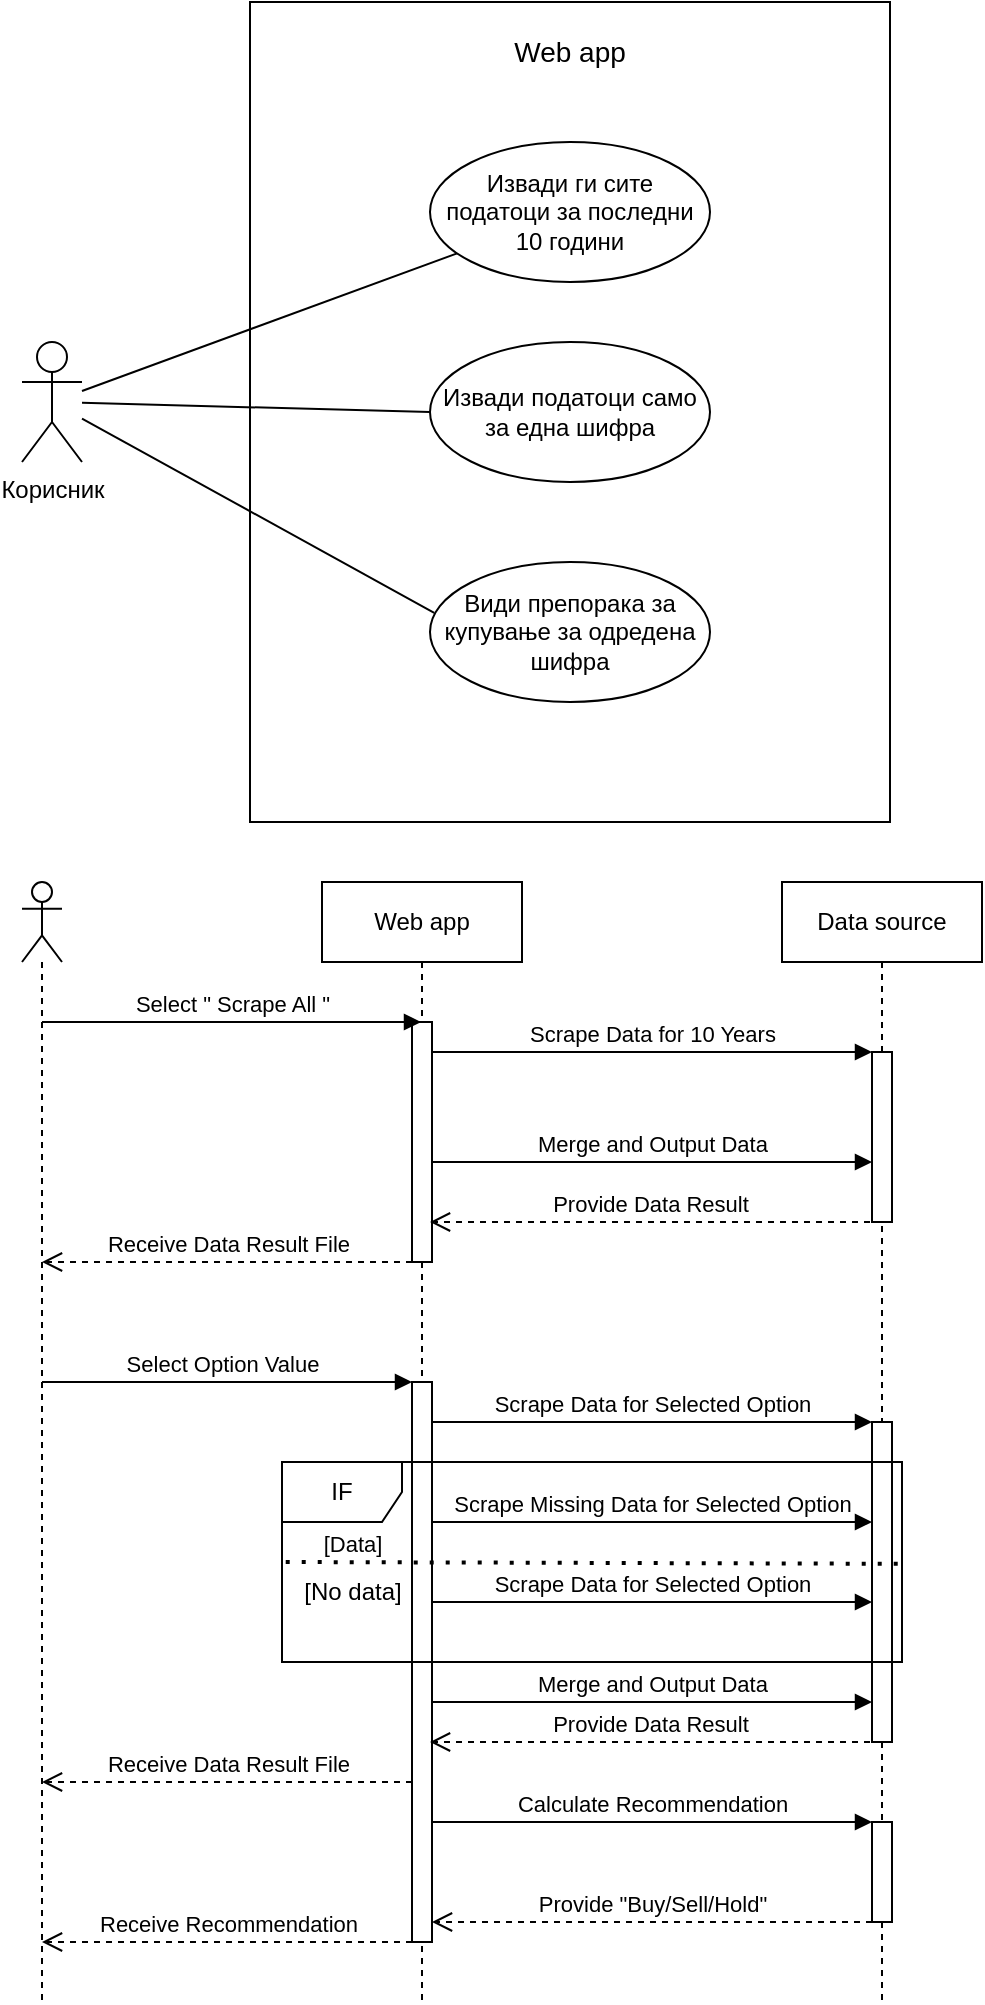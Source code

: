 <mxfile version="24.8.4">
  <diagram name="Page-1" id="351R5__L8oXT3Ko_EMz7">
    <mxGraphModel dx="2074" dy="1179" grid="1" gridSize="10" guides="1" tooltips="1" connect="1" arrows="1" fold="1" page="1" pageScale="1" pageWidth="827" pageHeight="1169" math="0" shadow="0">
      <root>
        <mxCell id="0" />
        <mxCell id="1" parent="0" />
        <mxCell id="sbUeCO4bcQ6q3r9ZoXH2-1" value="Корисник" style="shape=umlActor;verticalLabelPosition=bottom;verticalAlign=top;html=1;" vertex="1" parent="1">
          <mxGeometry x="140" y="230" width="30" height="60" as="geometry" />
        </mxCell>
        <mxCell id="sbUeCO4bcQ6q3r9ZoXH2-7" value="" style="rounded=0;whiteSpace=wrap;html=1;" vertex="1" parent="1">
          <mxGeometry x="254" y="60" width="320" height="410" as="geometry" />
        </mxCell>
        <mxCell id="sbUeCO4bcQ6q3r9ZoXH2-15" value="Извади ги сите податоци за последни 10 години" style="ellipse;whiteSpace=wrap;html=1;" vertex="1" parent="1">
          <mxGeometry x="344" y="130" width="140" height="70" as="geometry" />
        </mxCell>
        <mxCell id="sbUeCO4bcQ6q3r9ZoXH2-16" value="&lt;font style=&quot;font-size: 14px;&quot;&gt;Web app&lt;/font&gt;" style="text;html=1;align=center;verticalAlign=middle;whiteSpace=wrap;rounded=0;" vertex="1" parent="1">
          <mxGeometry x="384" y="70" width="60" height="30" as="geometry" />
        </mxCell>
        <mxCell id="sbUeCO4bcQ6q3r9ZoXH2-19" value="Извади податоци само за една шифра" style="ellipse;whiteSpace=wrap;html=1;" vertex="1" parent="1">
          <mxGeometry x="344" y="230" width="140" height="70" as="geometry" />
        </mxCell>
        <mxCell id="sbUeCO4bcQ6q3r9ZoXH2-20" value="Види препорака за купување за одредена шифра" style="ellipse;whiteSpace=wrap;html=1;" vertex="1" parent="1">
          <mxGeometry x="344" y="340" width="140" height="70" as="geometry" />
        </mxCell>
        <mxCell id="sbUeCO4bcQ6q3r9ZoXH2-21" value="" style="endArrow=none;html=1;rounded=0;" edge="1" parent="1" source="sbUeCO4bcQ6q3r9ZoXH2-1" target="sbUeCO4bcQ6q3r9ZoXH2-15">
          <mxGeometry width="50" height="50" relative="1" as="geometry">
            <mxPoint x="170" y="280" as="sourcePoint" />
            <mxPoint x="230.711" y="190" as="targetPoint" />
          </mxGeometry>
        </mxCell>
        <mxCell id="sbUeCO4bcQ6q3r9ZoXH2-22" value="" style="endArrow=none;html=1;rounded=0;entryX=0;entryY=0.5;entryDx=0;entryDy=0;" edge="1" parent="1" source="sbUeCO4bcQ6q3r9ZoXH2-1" target="sbUeCO4bcQ6q3r9ZoXH2-19">
          <mxGeometry width="50" height="50" relative="1" as="geometry">
            <mxPoint x="160" y="190" as="sourcePoint" />
            <mxPoint x="355" y="181" as="targetPoint" />
          </mxGeometry>
        </mxCell>
        <mxCell id="sbUeCO4bcQ6q3r9ZoXH2-23" value="" style="endArrow=none;html=1;rounded=0;entryX=0.015;entryY=0.363;entryDx=0;entryDy=0;entryPerimeter=0;" edge="1" parent="1" source="sbUeCO4bcQ6q3r9ZoXH2-1" target="sbUeCO4bcQ6q3r9ZoXH2-20">
          <mxGeometry width="50" height="50" relative="1" as="geometry">
            <mxPoint x="190" y="300" as="sourcePoint" />
            <mxPoint x="230" y="260" as="targetPoint" />
          </mxGeometry>
        </mxCell>
        <mxCell id="sbUeCO4bcQ6q3r9ZoXH2-25" value="" style="shape=umlLifeline;perimeter=lifelinePerimeter;whiteSpace=wrap;html=1;container=1;dropTarget=0;collapsible=0;recursiveResize=0;outlineConnect=0;portConstraint=eastwest;newEdgeStyle={&quot;curved&quot;:0,&quot;rounded&quot;:0};participant=umlActor;" vertex="1" parent="1">
          <mxGeometry x="140" y="500" width="20" height="560" as="geometry" />
        </mxCell>
        <mxCell id="sbUeCO4bcQ6q3r9ZoXH2-27" value="Web app" style="shape=umlLifeline;perimeter=lifelinePerimeter;whiteSpace=wrap;html=1;container=1;dropTarget=0;collapsible=0;recursiveResize=0;outlineConnect=0;portConstraint=eastwest;newEdgeStyle={&quot;curved&quot;:0,&quot;rounded&quot;:0};" vertex="1" parent="1">
          <mxGeometry x="290" y="500" width="100" height="560" as="geometry" />
        </mxCell>
        <mxCell id="sbUeCO4bcQ6q3r9ZoXH2-31" value="" style="html=1;points=[[0,0,0,0,5],[0,1,0,0,-5],[1,0,0,0,5],[1,1,0,0,-5]];perimeter=orthogonalPerimeter;outlineConnect=0;targetShapes=umlLifeline;portConstraint=eastwest;newEdgeStyle={&quot;curved&quot;:0,&quot;rounded&quot;:0};" vertex="1" parent="sbUeCO4bcQ6q3r9ZoXH2-27">
          <mxGeometry x="45" y="70" width="10" height="120" as="geometry" />
        </mxCell>
        <mxCell id="sbUeCO4bcQ6q3r9ZoXH2-63" value="" style="html=1;points=[[0,0,0,0,5],[0,1,0,0,-5],[1,0,0,0,5],[1,1,0,0,-5]];perimeter=orthogonalPerimeter;outlineConnect=0;targetShapes=umlLifeline;portConstraint=eastwest;newEdgeStyle={&quot;curved&quot;:0,&quot;rounded&quot;:0};" vertex="1" parent="sbUeCO4bcQ6q3r9ZoXH2-27">
          <mxGeometry x="45" y="250" width="10" height="280" as="geometry" />
        </mxCell>
        <mxCell id="sbUeCO4bcQ6q3r9ZoXH2-28" value="Data source" style="shape=umlLifeline;perimeter=lifelinePerimeter;whiteSpace=wrap;html=1;container=1;dropTarget=0;collapsible=0;recursiveResize=0;outlineConnect=0;portConstraint=eastwest;newEdgeStyle={&quot;curved&quot;:0,&quot;rounded&quot;:0};" vertex="1" parent="1">
          <mxGeometry x="520" y="500" width="100" height="560" as="geometry" />
        </mxCell>
        <mxCell id="sbUeCO4bcQ6q3r9ZoXH2-34" value="" style="html=1;points=[[0,0,0,0,5],[0,1,0,0,-5],[1,0,0,0,5],[1,1,0,0,-5]];perimeter=orthogonalPerimeter;outlineConnect=0;targetShapes=umlLifeline;portConstraint=eastwest;newEdgeStyle={&quot;curved&quot;:0,&quot;rounded&quot;:0};" vertex="1" parent="sbUeCO4bcQ6q3r9ZoXH2-28">
          <mxGeometry x="45" y="85" width="10" height="85" as="geometry" />
        </mxCell>
        <mxCell id="sbUeCO4bcQ6q3r9ZoXH2-65" value="" style="html=1;points=[[0,0,0,0,5],[0,1,0,0,-5],[1,0,0,0,5],[1,1,0,0,-5]];perimeter=orthogonalPerimeter;outlineConnect=0;targetShapes=umlLifeline;portConstraint=eastwest;newEdgeStyle={&quot;curved&quot;:0,&quot;rounded&quot;:0};" vertex="1" parent="sbUeCO4bcQ6q3r9ZoXH2-28">
          <mxGeometry x="45" y="270" width="10" height="160" as="geometry" />
        </mxCell>
        <mxCell id="sbUeCO4bcQ6q3r9ZoXH2-81" value="" style="html=1;points=[[0,0,0,0,5],[0,1,0,0,-5],[1,0,0,0,5],[1,1,0,0,-5]];perimeter=orthogonalPerimeter;outlineConnect=0;targetShapes=umlLifeline;portConstraint=eastwest;newEdgeStyle={&quot;curved&quot;:0,&quot;rounded&quot;:0};" vertex="1" parent="sbUeCO4bcQ6q3r9ZoXH2-28">
          <mxGeometry x="45" y="470" width="10" height="50" as="geometry" />
        </mxCell>
        <mxCell id="sbUeCO4bcQ6q3r9ZoXH2-30" value="Select &quot; Scrape All &quot;" style="html=1;verticalAlign=bottom;endArrow=block;curved=0;rounded=0;" edge="1" parent="1" target="sbUeCO4bcQ6q3r9ZoXH2-27">
          <mxGeometry width="80" relative="1" as="geometry">
            <mxPoint x="150" y="570" as="sourcePoint" />
            <mxPoint x="230" y="570" as="targetPoint" />
          </mxGeometry>
        </mxCell>
        <mxCell id="sbUeCO4bcQ6q3r9ZoXH2-33" value="Scrape Data for 10 Years" style="html=1;verticalAlign=bottom;endArrow=block;curved=0;rounded=0;" edge="1" parent="1" source="sbUeCO4bcQ6q3r9ZoXH2-31" target="sbUeCO4bcQ6q3r9ZoXH2-34">
          <mxGeometry width="80" relative="1" as="geometry">
            <mxPoint x="320" y="585" as="sourcePoint" />
            <mxPoint x="493.5" y="585" as="targetPoint" />
            <Array as="points">
              <mxPoint x="380" y="585" />
            </Array>
          </mxGeometry>
        </mxCell>
        <mxCell id="sbUeCO4bcQ6q3r9ZoXH2-35" value="Merge and Output Data" style="html=1;verticalAlign=bottom;endArrow=block;curved=0;rounded=0;" edge="1" parent="1" source="sbUeCO4bcQ6q3r9ZoXH2-31" target="sbUeCO4bcQ6q3r9ZoXH2-34">
          <mxGeometry width="80" relative="1" as="geometry">
            <mxPoint x="330" y="640" as="sourcePoint" />
            <mxPoint x="494.0" y="640" as="targetPoint" />
            <Array as="points">
              <mxPoint x="405" y="640" />
            </Array>
          </mxGeometry>
        </mxCell>
        <mxCell id="sbUeCO4bcQ6q3r9ZoXH2-36" value="Provide Data Result" style="html=1;verticalAlign=bottom;endArrow=open;dashed=1;endSize=8;curved=0;rounded=0;" edge="1" parent="1">
          <mxGeometry relative="1" as="geometry">
            <mxPoint x="564" y="670" as="sourcePoint" />
            <mxPoint x="344" y="670" as="targetPoint" />
          </mxGeometry>
        </mxCell>
        <mxCell id="sbUeCO4bcQ6q3r9ZoXH2-37" value="Receive Data Result File" style="html=1;verticalAlign=bottom;endArrow=open;dashed=1;endSize=8;curved=0;rounded=0;" edge="1" parent="1" source="sbUeCO4bcQ6q3r9ZoXH2-31" target="sbUeCO4bcQ6q3r9ZoXH2-25">
          <mxGeometry relative="1" as="geometry">
            <mxPoint x="320" y="690" as="sourcePoint" />
            <mxPoint x="240" y="690" as="targetPoint" />
            <Array as="points">
              <mxPoint x="250" y="690" />
            </Array>
          </mxGeometry>
        </mxCell>
        <mxCell id="sbUeCO4bcQ6q3r9ZoXH2-60" value="Select Option Value" style="html=1;verticalAlign=bottom;endArrow=block;curved=0;rounded=0;" edge="1" parent="1" source="sbUeCO4bcQ6q3r9ZoXH2-25" target="sbUeCO4bcQ6q3r9ZoXH2-63">
          <mxGeometry x="-0.027" width="80" relative="1" as="geometry">
            <mxPoint x="150" y="720" as="sourcePoint" />
            <mxPoint x="230" y="720" as="targetPoint" />
            <Array as="points">
              <mxPoint x="150" y="750" />
              <mxPoint x="220" y="750" />
            </Array>
            <mxPoint as="offset" />
          </mxGeometry>
        </mxCell>
        <mxCell id="sbUeCO4bcQ6q3r9ZoXH2-64" value="Scrape Data for Selected Option" style="html=1;verticalAlign=bottom;endArrow=block;curved=0;rounded=0;" edge="1" parent="1" source="sbUeCO4bcQ6q3r9ZoXH2-63" target="sbUeCO4bcQ6q3r9ZoXH2-65">
          <mxGeometry width="80" relative="1" as="geometry">
            <mxPoint x="330" y="730" as="sourcePoint" />
            <mxPoint x="410" y="730" as="targetPoint" />
            <Array as="points">
              <mxPoint x="380" y="770" />
            </Array>
          </mxGeometry>
        </mxCell>
        <mxCell id="sbUeCO4bcQ6q3r9ZoXH2-66" value="IF" style="shape=umlFrame;whiteSpace=wrap;html=1;pointerEvents=0;width=60;height=30;" vertex="1" parent="1">
          <mxGeometry x="270" y="790" width="310" height="100" as="geometry" />
        </mxCell>
        <mxCell id="sbUeCO4bcQ6q3r9ZoXH2-68" value="" style="endArrow=none;dashed=1;html=1;dashPattern=1 3;strokeWidth=2;rounded=0;entryX=0.994;entryY=0.607;entryDx=0;entryDy=0;entryPerimeter=0;exitX=0.006;exitY=0.598;exitDx=0;exitDy=0;exitPerimeter=0;" edge="1" parent="1">
          <mxGeometry width="50" height="50" relative="1" as="geometry">
            <mxPoint x="271.86" y="840.0" as="sourcePoint" />
            <mxPoint x="578.14" y="840.9" as="targetPoint" />
          </mxGeometry>
        </mxCell>
        <mxCell id="sbUeCO4bcQ6q3r9ZoXH2-70" value="[No data]" style="text;html=1;align=center;verticalAlign=middle;resizable=0;points=[];autosize=1;strokeColor=none;fillColor=none;" vertex="1" parent="1">
          <mxGeometry x="270" y="840" width="70" height="30" as="geometry" />
        </mxCell>
        <mxCell id="sbUeCO4bcQ6q3r9ZoXH2-71" value="&lt;font style=&quot;font-size: 11px;&quot;&gt;[Data]&lt;/font&gt;" style="text;html=1;align=center;verticalAlign=bottom;resizable=0;points=[];autosize=1;strokeColor=none;fillColor=none;" vertex="1" parent="1">
          <mxGeometry x="280" y="810" width="50" height="30" as="geometry" />
        </mxCell>
        <mxCell id="sbUeCO4bcQ6q3r9ZoXH2-72" value="Scrape Missing Data for Selected Option" style="html=1;verticalAlign=bottom;endArrow=block;curved=0;rounded=0;" edge="1" parent="1" source="sbUeCO4bcQ6q3r9ZoXH2-63" target="sbUeCO4bcQ6q3r9ZoXH2-65">
          <mxGeometry width="80" relative="1" as="geometry">
            <mxPoint x="340" y="800" as="sourcePoint" />
            <mxPoint x="420" y="800" as="targetPoint" />
            <Array as="points">
              <mxPoint x="460" y="820" />
            </Array>
          </mxGeometry>
        </mxCell>
        <mxCell id="sbUeCO4bcQ6q3r9ZoXH2-73" value="Scrape Data for Selected Option" style="html=1;verticalAlign=bottom;endArrow=block;curved=0;rounded=0;" edge="1" parent="1" source="sbUeCO4bcQ6q3r9ZoXH2-63" target="sbUeCO4bcQ6q3r9ZoXH2-65">
          <mxGeometry width="80" relative="1" as="geometry">
            <mxPoint x="354" y="870" as="sourcePoint" />
            <mxPoint x="574" y="870" as="targetPoint" />
            <Array as="points">
              <mxPoint x="470" y="860" />
            </Array>
          </mxGeometry>
        </mxCell>
        <mxCell id="sbUeCO4bcQ6q3r9ZoXH2-75" value="Merge and Output Data" style="html=1;verticalAlign=bottom;endArrow=block;curved=0;rounded=0;" edge="1" parent="1" source="sbUeCO4bcQ6q3r9ZoXH2-63" target="sbUeCO4bcQ6q3r9ZoXH2-65">
          <mxGeometry width="80" relative="1" as="geometry">
            <mxPoint x="350" y="900" as="sourcePoint" />
            <mxPoint x="430" y="900" as="targetPoint" />
            <Array as="points">
              <mxPoint x="460" y="910" />
            </Array>
          </mxGeometry>
        </mxCell>
        <mxCell id="sbUeCO4bcQ6q3r9ZoXH2-77" value="Provide Data Result" style="html=1;verticalAlign=bottom;endArrow=open;dashed=1;endSize=8;curved=0;rounded=0;" edge="1" parent="1">
          <mxGeometry relative="1" as="geometry">
            <mxPoint x="564" y="930" as="sourcePoint" />
            <mxPoint x="344" y="930" as="targetPoint" />
          </mxGeometry>
        </mxCell>
        <mxCell id="sbUeCO4bcQ6q3r9ZoXH2-78" value="Receive Data Result File" style="html=1;verticalAlign=bottom;endArrow=open;dashed=1;endSize=8;curved=0;rounded=0;" edge="1" parent="1">
          <mxGeometry relative="1" as="geometry">
            <mxPoint x="335" y="950" as="sourcePoint" />
            <mxPoint x="150" y="950" as="targetPoint" />
            <Array as="points">
              <mxPoint x="250" y="950" />
            </Array>
          </mxGeometry>
        </mxCell>
        <mxCell id="sbUeCO4bcQ6q3r9ZoXH2-79" value="Receive Recommendation" style="html=1;verticalAlign=bottom;endArrow=open;dashed=1;endSize=8;curved=0;rounded=0;" edge="1" parent="1" source="sbUeCO4bcQ6q3r9ZoXH2-63" target="sbUeCO4bcQ6q3r9ZoXH2-25">
          <mxGeometry relative="1" as="geometry">
            <mxPoint x="330" y="1020" as="sourcePoint" />
            <mxPoint x="145" y="1020" as="targetPoint" />
            <Array as="points">
              <mxPoint x="250" y="1030" />
            </Array>
          </mxGeometry>
        </mxCell>
        <mxCell id="sbUeCO4bcQ6q3r9ZoXH2-80" value="Calculate Recommendation" style="html=1;verticalAlign=bottom;endArrow=block;curved=0;rounded=0;" edge="1" parent="1" source="sbUeCO4bcQ6q3r9ZoXH2-63" target="sbUeCO4bcQ6q3r9ZoXH2-81">
          <mxGeometry width="80" relative="1" as="geometry">
            <mxPoint x="384" y="970" as="sourcePoint" />
            <mxPoint x="490" y="970" as="targetPoint" />
            <Array as="points">
              <mxPoint x="460" y="970" />
            </Array>
          </mxGeometry>
        </mxCell>
        <mxCell id="sbUeCO4bcQ6q3r9ZoXH2-82" value="Provide &quot;Buy/Sell/Hold&quot;" style="html=1;verticalAlign=bottom;endArrow=open;dashed=1;endSize=8;curved=0;rounded=0;" edge="1" parent="1" source="sbUeCO4bcQ6q3r9ZoXH2-81" target="sbUeCO4bcQ6q3r9ZoXH2-63">
          <mxGeometry relative="1" as="geometry">
            <mxPoint x="604" y="1000" as="sourcePoint" />
            <mxPoint x="384" y="1000" as="targetPoint" />
            <Array as="points">
              <mxPoint x="450" y="1020" />
            </Array>
          </mxGeometry>
        </mxCell>
      </root>
    </mxGraphModel>
  </diagram>
</mxfile>
